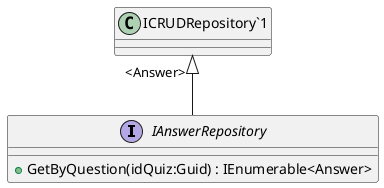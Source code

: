 @startuml
interface IAnswerRepository {
    + GetByQuestion(idQuiz:Guid) : IEnumerable<Answer>
}
"ICRUDRepository`1" "<Answer>" <|-- IAnswerRepository
@enduml
